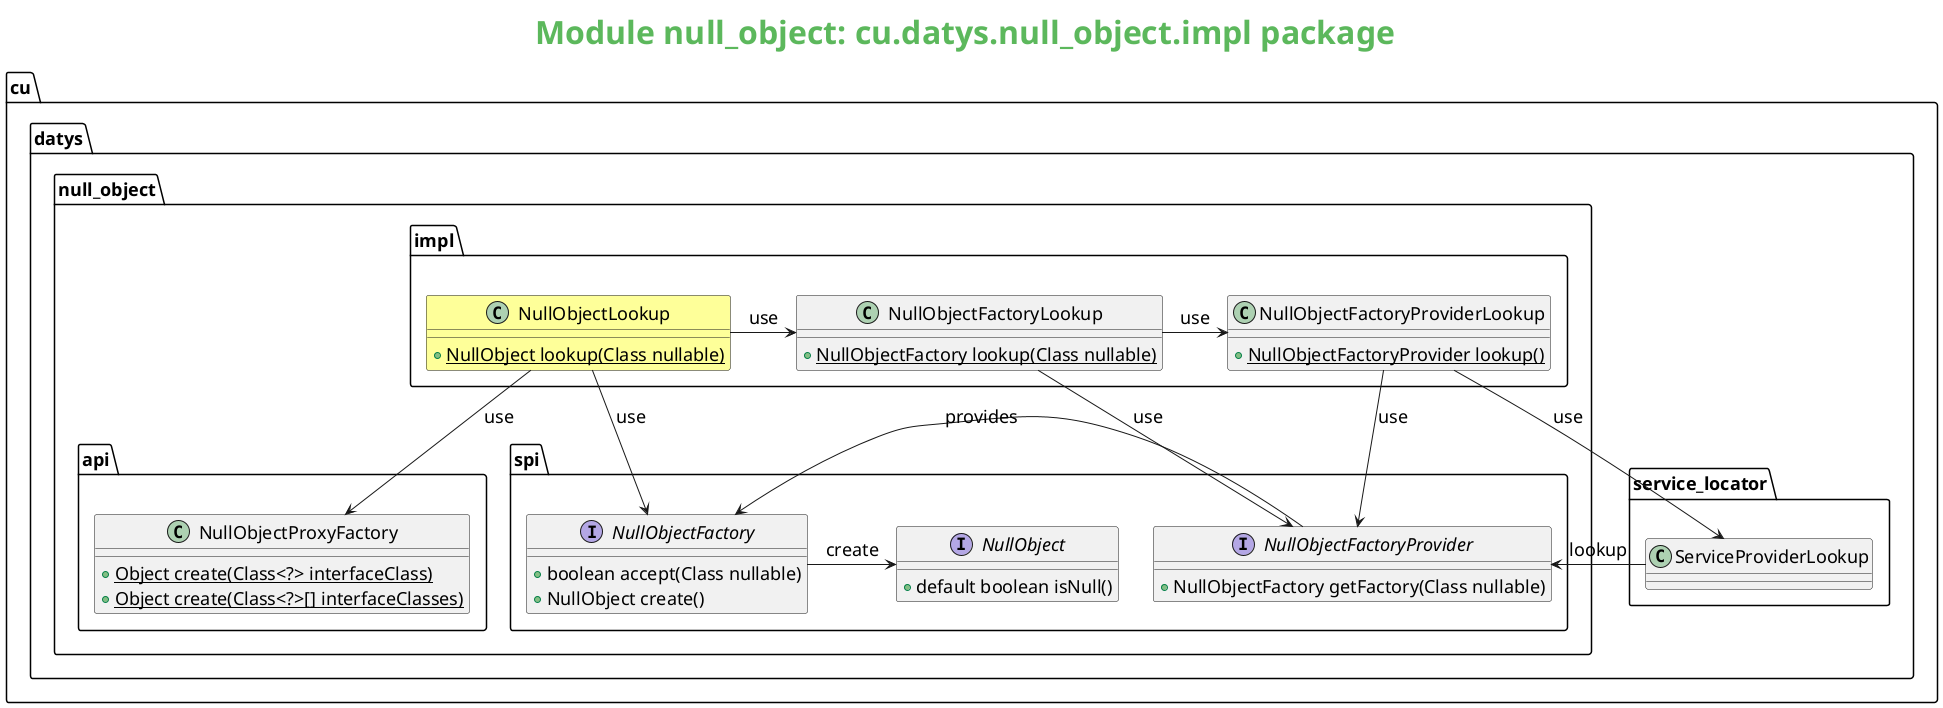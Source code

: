@startuml

skinparam backgroundcolor transparent
skinparam classFontSize 18
skinparam noteFontSize 18
skinparam arrowFontSize 18
skinparam classAttributeFontSize 18
skinparam packageFontSize 18
skinparam classStereotypeFontSize 18

skinparam titleFontColor #5cb85c
'skinparam titleFontColor #FFFFFF

skinparam titleFontSize 32

Title Module null_object: cu.datys.null_object.impl package

namespace cu.datys.null_object.impl{
    class NullObjectLookup #FEFF99{
        + {static} NullObject lookup(Class nullable)
    }

    class NullObjectFactoryLookup {
        + {static} NullObjectFactory lookup(Class nullable)
    }

    class NullObjectFactoryProviderLookup {
        + {static} NullObjectFactoryProvider lookup()
    }

    NullObjectLookup -> NullObjectFactoryLookup: use
    NullObjectFactoryLookup -> NullObjectFactoryProviderLookup: use

    NullObjectFactoryProviderLookup --> cu.datys.null_object.spi.NullObjectFactoryProvider: use
    NullObjectFactoryLookup --> cu.datys.null_object.spi.NullObjectFactoryProvider: use
    NullObjectLookup --> cu.datys.null_object.spi.NullObjectFactory: use

    NullObjectLookup --> cu.datys.null_object.api.NullObjectProxyFactory: use
    NullObjectFactoryProviderLookup --> cu.datys.service_locator.ServiceProviderLookup: use

    cu.datys.service_locator.ServiceProviderLookup --> cu.datys.null_object.spi.NullObjectFactoryProvider: lookup
}

namespace cu.datys.null_object.spi{
    interface NullObject {
        + default boolean isNull()
    }

    interface NullObjectFactory {
        + boolean accept(Class nullable)
        + NullObject create()
    }

    interface NullObjectFactoryProvider {
        + NullObjectFactory getFactory(Class nullable)
    }

    NullObjectFactoryProvider -> NullObjectFactory: provides
    NullObjectFactory -> NullObject: create
}

namespace cu.datys.null_object.api {
    class NullObjectProxyFactory{
        + {static} Object create(Class<?> interfaceClass)
        + {static} Object create(Class<?>[] interfaceClasses)
    }
}

@enduml